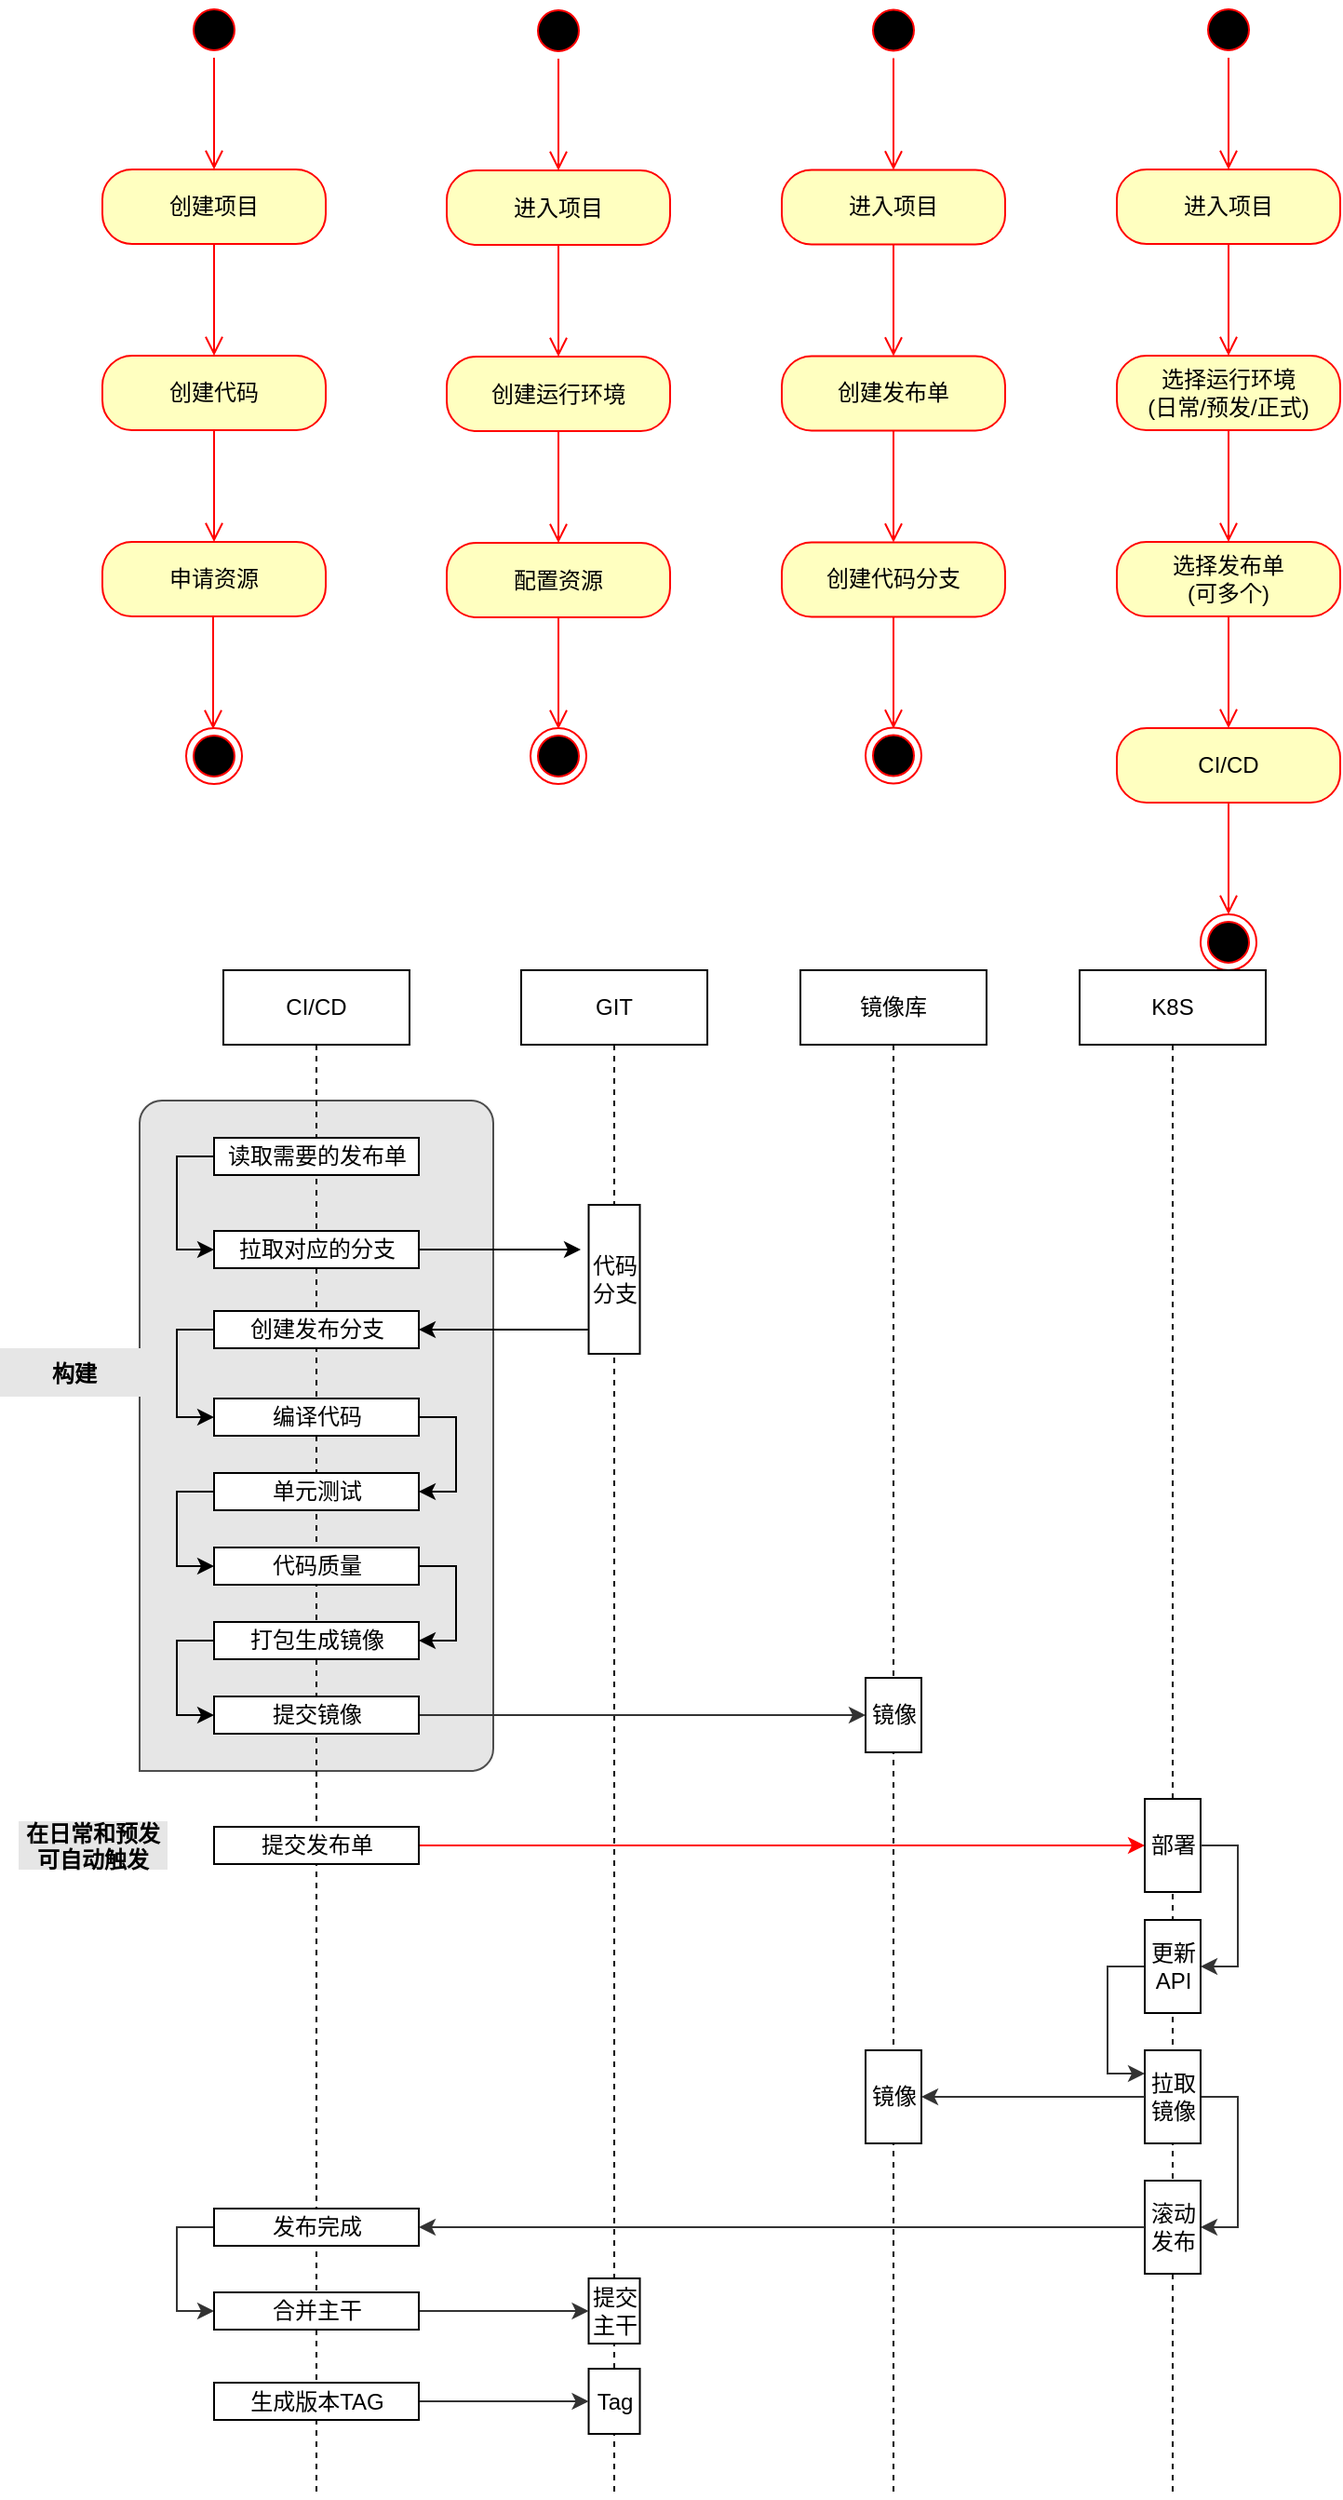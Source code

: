 <mxfile version="12.8.5" type="github">
  <diagram id="lcznnpOXp_Ttz94rvxGr" name="第 1 页">
    <mxGraphModel dx="1186" dy="614" grid="1" gridSize="10" guides="1" tooltips="1" connect="1" arrows="1" fold="1" page="1" pageScale="1" pageWidth="827" pageHeight="1169" math="0" shadow="0">
      <root>
        <mxCell id="0" />
        <mxCell id="1" parent="0" />
        <mxCell id="FH6hujt-m_msskHk3Pih-68" value="" style="verticalLabelPosition=bottom;verticalAlign=top;html=1;shape=mxgraph.basic.three_corner_round_rect;dx=6;strokeColor=#4D4D4D;fillColor=#E6E6E6;" vertex="1" parent="1">
          <mxGeometry x="75" y="770" width="190" height="360" as="geometry" />
        </mxCell>
        <mxCell id="FH6hujt-m_msskHk3Pih-1" value="" style="ellipse;html=1;shape=startState;fillColor=#000000;strokeColor=#ff0000;" vertex="1" parent="1">
          <mxGeometry x="100" y="180" width="30" height="30" as="geometry" />
        </mxCell>
        <mxCell id="FH6hujt-m_msskHk3Pih-2" value="" style="edgeStyle=orthogonalEdgeStyle;html=1;verticalAlign=bottom;endArrow=open;endSize=8;strokeColor=#ff0000;" edge="1" source="FH6hujt-m_msskHk3Pih-1" parent="1">
          <mxGeometry relative="1" as="geometry">
            <mxPoint x="115" y="270" as="targetPoint" />
          </mxGeometry>
        </mxCell>
        <mxCell id="FH6hujt-m_msskHk3Pih-3" value="创建项目" style="rounded=1;whiteSpace=wrap;html=1;arcSize=40;fontColor=#000000;fillColor=#ffffc0;strokeColor=#ff0000;" vertex="1" parent="1">
          <mxGeometry x="55" y="270" width="120" height="40" as="geometry" />
        </mxCell>
        <mxCell id="FH6hujt-m_msskHk3Pih-4" value="" style="edgeStyle=orthogonalEdgeStyle;html=1;verticalAlign=bottom;endArrow=open;endSize=8;strokeColor=#ff0000;" edge="1" source="FH6hujt-m_msskHk3Pih-3" parent="1">
          <mxGeometry relative="1" as="geometry">
            <mxPoint x="115" y="370" as="targetPoint" />
          </mxGeometry>
        </mxCell>
        <mxCell id="FH6hujt-m_msskHk3Pih-5" value="创建代码" style="rounded=1;whiteSpace=wrap;html=1;arcSize=40;fontColor=#000000;fillColor=#ffffc0;strokeColor=#ff0000;" vertex="1" parent="1">
          <mxGeometry x="55" y="370" width="120" height="40" as="geometry" />
        </mxCell>
        <mxCell id="FH6hujt-m_msskHk3Pih-6" value="" style="edgeStyle=orthogonalEdgeStyle;html=1;verticalAlign=bottom;endArrow=open;endSize=8;strokeColor=#ff0000;entryX=0.5;entryY=0;entryDx=0;entryDy=0;" edge="1" source="FH6hujt-m_msskHk3Pih-5" parent="1" target="FH6hujt-m_msskHk3Pih-40">
          <mxGeometry relative="1" as="geometry">
            <mxPoint x="120" y="470" as="targetPoint" />
          </mxGeometry>
        </mxCell>
        <mxCell id="FH6hujt-m_msskHk3Pih-7" value="" style="ellipse;html=1;shape=endState;fillColor=#000000;strokeColor=#ff0000;" vertex="1" parent="1">
          <mxGeometry x="100" y="570" width="30" height="30" as="geometry" />
        </mxCell>
        <mxCell id="FH6hujt-m_msskHk3Pih-8" value="" style="ellipse;html=1;shape=startState;fillColor=#000000;strokeColor=#ff0000;" vertex="1" parent="1">
          <mxGeometry x="465" y="180.25" width="30" height="30" as="geometry" />
        </mxCell>
        <mxCell id="FH6hujt-m_msskHk3Pih-9" value="" style="edgeStyle=orthogonalEdgeStyle;html=1;verticalAlign=bottom;endArrow=open;endSize=8;strokeColor=#ff0000;" edge="1" parent="1" source="FH6hujt-m_msskHk3Pih-8">
          <mxGeometry relative="1" as="geometry">
            <mxPoint x="480" y="270.25" as="targetPoint" />
          </mxGeometry>
        </mxCell>
        <mxCell id="FH6hujt-m_msskHk3Pih-10" value="进入项目" style="rounded=1;whiteSpace=wrap;html=1;arcSize=40;fontColor=#000000;fillColor=#ffffc0;strokeColor=#ff0000;" vertex="1" parent="1">
          <mxGeometry x="420" y="270.25" width="120" height="40" as="geometry" />
        </mxCell>
        <mxCell id="FH6hujt-m_msskHk3Pih-11" value="" style="edgeStyle=orthogonalEdgeStyle;html=1;verticalAlign=bottom;endArrow=open;endSize=8;strokeColor=#ff0000;" edge="1" parent="1" source="FH6hujt-m_msskHk3Pih-10">
          <mxGeometry relative="1" as="geometry">
            <mxPoint x="480" y="370.25" as="targetPoint" />
          </mxGeometry>
        </mxCell>
        <mxCell id="FH6hujt-m_msskHk3Pih-12" value="创建发布单" style="rounded=1;whiteSpace=wrap;html=1;arcSize=40;fontColor=#000000;fillColor=#ffffc0;strokeColor=#ff0000;" vertex="1" parent="1">
          <mxGeometry x="420" y="370.25" width="120" height="40" as="geometry" />
        </mxCell>
        <mxCell id="FH6hujt-m_msskHk3Pih-13" value="" style="edgeStyle=orthogonalEdgeStyle;html=1;verticalAlign=bottom;endArrow=open;endSize=8;strokeColor=#ff0000;entryX=0.5;entryY=0;entryDx=0;entryDy=0;" edge="1" parent="1" source="FH6hujt-m_msskHk3Pih-12">
          <mxGeometry relative="1" as="geometry">
            <mxPoint x="480" y="470.25" as="targetPoint" />
          </mxGeometry>
        </mxCell>
        <mxCell id="FH6hujt-m_msskHk3Pih-16" value="创建代码分支" style="rounded=1;whiteSpace=wrap;html=1;arcSize=40;fontColor=#000000;fillColor=#ffffc0;strokeColor=#ff0000;" vertex="1" parent="1">
          <mxGeometry x="420" y="470.25" width="120" height="40" as="geometry" />
        </mxCell>
        <mxCell id="FH6hujt-m_msskHk3Pih-17" value="" style="edgeStyle=orthogonalEdgeStyle;html=1;verticalAlign=bottom;endArrow=open;endSize=8;strokeColor=#ff0000;" edge="1" source="FH6hujt-m_msskHk3Pih-16" parent="1">
          <mxGeometry relative="1" as="geometry">
            <mxPoint x="480" y="570.25" as="targetPoint" />
          </mxGeometry>
        </mxCell>
        <mxCell id="FH6hujt-m_msskHk3Pih-18" value="" style="ellipse;html=1;shape=endState;fillColor=#000000;strokeColor=#ff0000;" vertex="1" parent="1">
          <mxGeometry x="465" y="569.75" width="30" height="30" as="geometry" />
        </mxCell>
        <mxCell id="FH6hujt-m_msskHk3Pih-19" value="" style="ellipse;html=1;shape=startState;fillColor=#000000;strokeColor=#ff0000;" vertex="1" parent="1">
          <mxGeometry x="285" y="180.5" width="30" height="30" as="geometry" />
        </mxCell>
        <mxCell id="FH6hujt-m_msskHk3Pih-20" value="" style="edgeStyle=orthogonalEdgeStyle;html=1;verticalAlign=bottom;endArrow=open;endSize=8;strokeColor=#ff0000;" edge="1" parent="1" source="FH6hujt-m_msskHk3Pih-19">
          <mxGeometry relative="1" as="geometry">
            <mxPoint x="300" y="270.5" as="targetPoint" />
          </mxGeometry>
        </mxCell>
        <mxCell id="FH6hujt-m_msskHk3Pih-21" value="进入项目" style="rounded=1;whiteSpace=wrap;html=1;arcSize=40;fontColor=#000000;fillColor=#ffffc0;strokeColor=#ff0000;" vertex="1" parent="1">
          <mxGeometry x="240" y="270.5" width="120" height="40" as="geometry" />
        </mxCell>
        <mxCell id="FH6hujt-m_msskHk3Pih-22" value="" style="edgeStyle=orthogonalEdgeStyle;html=1;verticalAlign=bottom;endArrow=open;endSize=8;strokeColor=#ff0000;" edge="1" parent="1" source="FH6hujt-m_msskHk3Pih-21">
          <mxGeometry relative="1" as="geometry">
            <mxPoint x="300" y="370.5" as="targetPoint" />
          </mxGeometry>
        </mxCell>
        <mxCell id="FH6hujt-m_msskHk3Pih-23" value="创建运行环境" style="rounded=1;whiteSpace=wrap;html=1;arcSize=40;fontColor=#000000;fillColor=#ffffc0;strokeColor=#ff0000;" vertex="1" parent="1">
          <mxGeometry x="240" y="370.5" width="120" height="40" as="geometry" />
        </mxCell>
        <mxCell id="FH6hujt-m_msskHk3Pih-24" value="" style="edgeStyle=orthogonalEdgeStyle;html=1;verticalAlign=bottom;endArrow=open;endSize=8;strokeColor=#ff0000;entryX=0.5;entryY=0;entryDx=0;entryDy=0;" edge="1" parent="1" source="FH6hujt-m_msskHk3Pih-23">
          <mxGeometry relative="1" as="geometry">
            <mxPoint x="300" y="470.5" as="targetPoint" />
          </mxGeometry>
        </mxCell>
        <mxCell id="FH6hujt-m_msskHk3Pih-25" value="配置资源" style="rounded=1;whiteSpace=wrap;html=1;arcSize=40;fontColor=#000000;fillColor=#ffffc0;strokeColor=#ff0000;" vertex="1" parent="1">
          <mxGeometry x="240" y="470.5" width="120" height="40" as="geometry" />
        </mxCell>
        <mxCell id="FH6hujt-m_msskHk3Pih-26" value="" style="edgeStyle=orthogonalEdgeStyle;html=1;verticalAlign=bottom;endArrow=open;endSize=8;strokeColor=#ff0000;" edge="1" parent="1" source="FH6hujt-m_msskHk3Pih-25">
          <mxGeometry relative="1" as="geometry">
            <mxPoint x="300" y="570.5" as="targetPoint" />
          </mxGeometry>
        </mxCell>
        <mxCell id="FH6hujt-m_msskHk3Pih-27" value="" style="ellipse;html=1;shape=endState;fillColor=#000000;strokeColor=#ff0000;" vertex="1" parent="1">
          <mxGeometry x="285" y="570" width="30" height="30" as="geometry" />
        </mxCell>
        <mxCell id="FH6hujt-m_msskHk3Pih-28" value="" style="ellipse;html=1;shape=startState;fillColor=#000000;strokeColor=#ff0000;" vertex="1" parent="1">
          <mxGeometry x="645" y="180" width="30" height="30" as="geometry" />
        </mxCell>
        <mxCell id="FH6hujt-m_msskHk3Pih-29" value="" style="edgeStyle=orthogonalEdgeStyle;html=1;verticalAlign=bottom;endArrow=open;endSize=8;strokeColor=#ff0000;" edge="1" parent="1" source="FH6hujt-m_msskHk3Pih-28">
          <mxGeometry relative="1" as="geometry">
            <mxPoint x="660" y="270" as="targetPoint" />
          </mxGeometry>
        </mxCell>
        <mxCell id="FH6hujt-m_msskHk3Pih-30" value="进入项目" style="rounded=1;whiteSpace=wrap;html=1;arcSize=40;fontColor=#000000;fillColor=#ffffc0;strokeColor=#ff0000;" vertex="1" parent="1">
          <mxGeometry x="600" y="270" width="120" height="40" as="geometry" />
        </mxCell>
        <mxCell id="FH6hujt-m_msskHk3Pih-31" value="" style="edgeStyle=orthogonalEdgeStyle;html=1;verticalAlign=bottom;endArrow=open;endSize=8;strokeColor=#ff0000;" edge="1" parent="1" source="FH6hujt-m_msskHk3Pih-30">
          <mxGeometry relative="1" as="geometry">
            <mxPoint x="660" y="370" as="targetPoint" />
          </mxGeometry>
        </mxCell>
        <mxCell id="FH6hujt-m_msskHk3Pih-32" value="选择运行环境&lt;br&gt;(日常/预发/正式)" style="rounded=1;whiteSpace=wrap;html=1;arcSize=40;fontColor=#000000;fillColor=#ffffc0;strokeColor=#ff0000;" vertex="1" parent="1">
          <mxGeometry x="600" y="370" width="120" height="40" as="geometry" />
        </mxCell>
        <mxCell id="FH6hujt-m_msskHk3Pih-33" value="" style="edgeStyle=orthogonalEdgeStyle;html=1;verticalAlign=bottom;endArrow=open;endSize=8;strokeColor=#ff0000;entryX=0.5;entryY=0;entryDx=0;entryDy=0;" edge="1" parent="1" source="FH6hujt-m_msskHk3Pih-32">
          <mxGeometry relative="1" as="geometry">
            <mxPoint x="660" y="470" as="targetPoint" />
          </mxGeometry>
        </mxCell>
        <mxCell id="FH6hujt-m_msskHk3Pih-34" value="选择发布单&lt;br&gt;(可多个)" style="rounded=1;whiteSpace=wrap;html=1;arcSize=40;fontColor=#000000;fillColor=#ffffc0;strokeColor=#ff0000;" vertex="1" parent="1">
          <mxGeometry x="600" y="470" width="120" height="40" as="geometry" />
        </mxCell>
        <mxCell id="FH6hujt-m_msskHk3Pih-35" value="" style="edgeStyle=orthogonalEdgeStyle;html=1;verticalAlign=bottom;endArrow=open;endSize=8;strokeColor=#ff0000;" edge="1" parent="1" source="FH6hujt-m_msskHk3Pih-34">
          <mxGeometry relative="1" as="geometry">
            <mxPoint x="660" y="570" as="targetPoint" />
          </mxGeometry>
        </mxCell>
        <mxCell id="FH6hujt-m_msskHk3Pih-36" value="" style="ellipse;html=1;shape=endState;fillColor=#000000;strokeColor=#ff0000;" vertex="1" parent="1">
          <mxGeometry x="645" y="670" width="30" height="30" as="geometry" />
        </mxCell>
        <mxCell id="FH6hujt-m_msskHk3Pih-37" value="CI/CD" style="rounded=1;whiteSpace=wrap;html=1;arcSize=40;fontColor=#000000;fillColor=#ffffc0;strokeColor=#ff0000;" vertex="1" parent="1">
          <mxGeometry x="600" y="570" width="120" height="40" as="geometry" />
        </mxCell>
        <mxCell id="FH6hujt-m_msskHk3Pih-38" value="" style="edgeStyle=orthogonalEdgeStyle;html=1;verticalAlign=bottom;endArrow=open;endSize=8;strokeColor=#ff0000;" edge="1" source="FH6hujt-m_msskHk3Pih-37" parent="1">
          <mxGeometry relative="1" as="geometry">
            <mxPoint x="660" y="670" as="targetPoint" />
          </mxGeometry>
        </mxCell>
        <mxCell id="FH6hujt-m_msskHk3Pih-40" value="申请资源" style="rounded=1;whiteSpace=wrap;html=1;arcSize=40;fontColor=#000000;fillColor=#ffffc0;strokeColor=#ff0000;" vertex="1" parent="1">
          <mxGeometry x="55" y="470" width="120" height="40" as="geometry" />
        </mxCell>
        <mxCell id="FH6hujt-m_msskHk3Pih-42" value="" style="edgeStyle=orthogonalEdgeStyle;html=1;verticalAlign=bottom;endArrow=open;endSize=8;strokeColor=#ff0000;" edge="1" parent="1">
          <mxGeometry relative="1" as="geometry">
            <mxPoint x="114.5" y="570.5" as="targetPoint" />
            <mxPoint x="114.5" y="510.5" as="sourcePoint" />
          </mxGeometry>
        </mxCell>
        <mxCell id="FH6hujt-m_msskHk3Pih-43" value="CI/CD" style="shape=umlLifeline;perimeter=lifelinePerimeter;whiteSpace=wrap;html=1;container=1;collapsible=0;recursiveResize=0;outlineConnect=0;" vertex="1" parent="1">
          <mxGeometry x="120" y="700" width="100" height="820" as="geometry" />
        </mxCell>
        <mxCell id="FH6hujt-m_msskHk3Pih-44" value="GIT" style="shape=umlLifeline;perimeter=lifelinePerimeter;whiteSpace=wrap;html=1;container=1;collapsible=0;recursiveResize=0;outlineConnect=0;" vertex="1" parent="1">
          <mxGeometry x="280" y="700" width="100" height="820" as="geometry" />
        </mxCell>
        <mxCell id="FH6hujt-m_msskHk3Pih-51" value="代码&lt;br&gt;分支" style="html=1;" vertex="1" parent="FH6hujt-m_msskHk3Pih-44">
          <mxGeometry x="36.25" y="126" width="27.5" height="80" as="geometry" />
        </mxCell>
        <mxCell id="FH6hujt-m_msskHk3Pih-93" value="提交&lt;br&gt;主干" style="html=1;" vertex="1" parent="FH6hujt-m_msskHk3Pih-44">
          <mxGeometry x="36.25" y="702.5" width="27.5" height="35" as="geometry" />
        </mxCell>
        <mxCell id="FH6hujt-m_msskHk3Pih-97" value="Tag" style="html=1;" vertex="1" parent="FH6hujt-m_msskHk3Pih-44">
          <mxGeometry x="36.25" y="751" width="27.5" height="35" as="geometry" />
        </mxCell>
        <mxCell id="FH6hujt-m_msskHk3Pih-50" value="" style="edgeStyle=orthogonalEdgeStyle;rounded=0;orthogonalLoop=1;jettySize=auto;html=1;entryX=0;entryY=0.5;entryDx=0;entryDy=0;exitX=0;exitY=0.5;exitDx=0;exitDy=0;" edge="1" parent="1" source="FH6hujt-m_msskHk3Pih-45" target="FH6hujt-m_msskHk3Pih-46">
          <mxGeometry relative="1" as="geometry">
            <mxPoint x="35" y="800" as="targetPoint" />
          </mxGeometry>
        </mxCell>
        <mxCell id="FH6hujt-m_msskHk3Pih-45" value="读取需要的发布单" style="html=1;" vertex="1" parent="1">
          <mxGeometry x="115" y="790" width="110" height="20" as="geometry" />
        </mxCell>
        <mxCell id="FH6hujt-m_msskHk3Pih-47" value="" style="edgeStyle=orthogonalEdgeStyle;rounded=0;orthogonalLoop=1;jettySize=auto;html=1;" edge="1" parent="1" source="FH6hujt-m_msskHk3Pih-46">
          <mxGeometry relative="1" as="geometry">
            <mxPoint x="312" y="850" as="targetPoint" />
          </mxGeometry>
        </mxCell>
        <mxCell id="FH6hujt-m_msskHk3Pih-46" value="拉取对应的分支" style="html=1;" vertex="1" parent="1">
          <mxGeometry x="115" y="840" width="110" height="20" as="geometry" />
        </mxCell>
        <mxCell id="FH6hujt-m_msskHk3Pih-56" value="" style="edgeStyle=orthogonalEdgeStyle;rounded=0;orthogonalLoop=1;jettySize=auto;html=1;entryX=0;entryY=0.5;entryDx=0;entryDy=0;exitX=0;exitY=0.5;exitDx=0;exitDy=0;" edge="1" parent="1" source="FH6hujt-m_msskHk3Pih-48" target="FH6hujt-m_msskHk3Pih-54">
          <mxGeometry relative="1" as="geometry">
            <mxPoint x="35" y="893" as="targetPoint" />
          </mxGeometry>
        </mxCell>
        <mxCell id="FH6hujt-m_msskHk3Pih-48" value="创建发布分支" style="html=1;" vertex="1" parent="1">
          <mxGeometry x="115" y="883" width="110" height="20" as="geometry" />
        </mxCell>
        <mxCell id="FH6hujt-m_msskHk3Pih-53" value="" style="edgeStyle=orthogonalEdgeStyle;rounded=0;orthogonalLoop=1;jettySize=auto;html=1;entryX=1;entryY=0.5;entryDx=0;entryDy=0;exitX=-0.014;exitY=0.838;exitDx=0;exitDy=0;exitPerimeter=0;" edge="1" parent="1" source="FH6hujt-m_msskHk3Pih-51" target="FH6hujt-m_msskHk3Pih-48">
          <mxGeometry relative="1" as="geometry">
            <mxPoint x="235" y="860" as="sourcePoint" />
            <mxPoint x="322" y="860" as="targetPoint" />
          </mxGeometry>
        </mxCell>
        <mxCell id="FH6hujt-m_msskHk3Pih-54" value="编译代码" style="html=1;" vertex="1" parent="1">
          <mxGeometry x="115" y="930" width="110" height="20" as="geometry" />
        </mxCell>
        <mxCell id="FH6hujt-m_msskHk3Pih-57" value="单元测试" style="html=1;" vertex="1" parent="1">
          <mxGeometry x="115" y="970" width="110" height="20" as="geometry" />
        </mxCell>
        <mxCell id="FH6hujt-m_msskHk3Pih-58" value="代码质量" style="html=1;" vertex="1" parent="1">
          <mxGeometry x="115" y="1010" width="110" height="20" as="geometry" />
        </mxCell>
        <mxCell id="FH6hujt-m_msskHk3Pih-59" value="打包生成镜像" style="html=1;" vertex="1" parent="1">
          <mxGeometry x="115" y="1050" width="110" height="20" as="geometry" />
        </mxCell>
        <mxCell id="FH6hujt-m_msskHk3Pih-67" value="" style="edgeStyle=orthogonalEdgeStyle;rounded=0;orthogonalLoop=1;jettySize=auto;html=1;strokeColor=#333333;entryX=0;entryY=0.5;entryDx=0;entryDy=0;" edge="1" parent="1" source="FH6hujt-m_msskHk3Pih-60" target="FH6hujt-m_msskHk3Pih-66">
          <mxGeometry relative="1" as="geometry" />
        </mxCell>
        <mxCell id="FH6hujt-m_msskHk3Pih-60" value="提交镜像" style="html=1;" vertex="1" parent="1">
          <mxGeometry x="115" y="1090" width="110" height="20" as="geometry" />
        </mxCell>
        <mxCell id="FH6hujt-m_msskHk3Pih-61" value="" style="edgeStyle=orthogonalEdgeStyle;rounded=0;orthogonalLoop=1;jettySize=auto;html=1;entryX=1;entryY=0.5;entryDx=0;entryDy=0;exitX=1;exitY=0.5;exitDx=0;exitDy=0;" edge="1" parent="1" source="FH6hujt-m_msskHk3Pih-54" target="FH6hujt-m_msskHk3Pih-57">
          <mxGeometry relative="1" as="geometry">
            <mxPoint x="125" y="903" as="sourcePoint" />
            <mxPoint x="125" y="950" as="targetPoint" />
          </mxGeometry>
        </mxCell>
        <mxCell id="FH6hujt-m_msskHk3Pih-62" value="" style="edgeStyle=orthogonalEdgeStyle;rounded=0;orthogonalLoop=1;jettySize=auto;html=1;entryX=0;entryY=0.5;entryDx=0;entryDy=0;exitX=0;exitY=0.5;exitDx=0;exitDy=0;" edge="1" parent="1" source="FH6hujt-m_msskHk3Pih-57" target="FH6hujt-m_msskHk3Pih-58">
          <mxGeometry relative="1" as="geometry">
            <mxPoint x="235" y="950" as="sourcePoint" />
            <mxPoint x="235" y="990" as="targetPoint" />
          </mxGeometry>
        </mxCell>
        <mxCell id="FH6hujt-m_msskHk3Pih-63" value="" style="edgeStyle=orthogonalEdgeStyle;rounded=0;orthogonalLoop=1;jettySize=auto;html=1;entryX=1;entryY=0.5;entryDx=0;entryDy=0;exitX=1;exitY=0.5;exitDx=0;exitDy=0;" edge="1" parent="1" source="FH6hujt-m_msskHk3Pih-58" target="FH6hujt-m_msskHk3Pih-59">
          <mxGeometry relative="1" as="geometry">
            <mxPoint x="235" y="950" as="sourcePoint" />
            <mxPoint x="235" y="990" as="targetPoint" />
          </mxGeometry>
        </mxCell>
        <mxCell id="FH6hujt-m_msskHk3Pih-64" value="" style="edgeStyle=orthogonalEdgeStyle;rounded=0;orthogonalLoop=1;jettySize=auto;html=1;entryX=0;entryY=0.5;entryDx=0;entryDy=0;exitX=0;exitY=0.5;exitDx=0;exitDy=0;" edge="1" parent="1" source="FH6hujt-m_msskHk3Pih-59" target="FH6hujt-m_msskHk3Pih-60">
          <mxGeometry relative="1" as="geometry">
            <mxPoint x="245" y="960" as="sourcePoint" />
            <mxPoint x="245" y="1000" as="targetPoint" />
          </mxGeometry>
        </mxCell>
        <mxCell id="FH6hujt-m_msskHk3Pih-65" value="镜像库" style="shape=umlLifeline;perimeter=lifelinePerimeter;whiteSpace=wrap;html=1;container=1;collapsible=0;recursiveResize=0;outlineConnect=0;" vertex="1" parent="1">
          <mxGeometry x="430" y="700" width="100" height="820" as="geometry" />
        </mxCell>
        <mxCell id="FH6hujt-m_msskHk3Pih-66" value="镜像" style="html=1;" vertex="1" parent="FH6hujt-m_msskHk3Pih-65">
          <mxGeometry x="35" y="380" width="30" height="40" as="geometry" />
        </mxCell>
        <mxCell id="FH6hujt-m_msskHk3Pih-72" value="" style="edgeStyle=orthogonalEdgeStyle;rounded=0;orthogonalLoop=1;jettySize=auto;html=1;strokeColor=#FF0000;entryX=0;entryY=0.5;entryDx=0;entryDy=0;" edge="1" parent="1" source="FH6hujt-m_msskHk3Pih-69" target="FH6hujt-m_msskHk3Pih-71">
          <mxGeometry relative="1" as="geometry" />
        </mxCell>
        <mxCell id="FH6hujt-m_msskHk3Pih-69" value="提交发布单" style="html=1;" vertex="1" parent="1">
          <mxGeometry x="115" y="1160" width="110" height="20" as="geometry" />
        </mxCell>
        <mxCell id="FH6hujt-m_msskHk3Pih-70" value="K8S" style="shape=umlLifeline;perimeter=lifelinePerimeter;whiteSpace=wrap;html=1;container=1;collapsible=0;recursiveResize=0;outlineConnect=0;" vertex="1" parent="1">
          <mxGeometry x="580" y="700" width="100" height="820" as="geometry" />
        </mxCell>
        <mxCell id="FH6hujt-m_msskHk3Pih-71" value="部署" style="html=1;" vertex="1" parent="FH6hujt-m_msskHk3Pih-70">
          <mxGeometry x="35" y="445" width="30" height="50" as="geometry" />
        </mxCell>
        <mxCell id="FH6hujt-m_msskHk3Pih-86" value="" style="edgeStyle=orthogonalEdgeStyle;rounded=0;orthogonalLoop=1;jettySize=auto;html=1;strokeColor=#333333;entryX=1;entryY=0.5;entryDx=0;entryDy=0;exitX=1;exitY=0.5;exitDx=0;exitDy=0;" edge="1" parent="FH6hujt-m_msskHk3Pih-70" source="FH6hujt-m_msskHk3Pih-78" target="FH6hujt-m_msskHk3Pih-84">
          <mxGeometry relative="1" as="geometry">
            <mxPoint x="145" y="605" as="targetPoint" />
          </mxGeometry>
        </mxCell>
        <mxCell id="FH6hujt-m_msskHk3Pih-78" value="拉取&lt;br&gt;镜像" style="html=1;" vertex="1" parent="FH6hujt-m_msskHk3Pih-70">
          <mxGeometry x="35" y="580" width="30" height="50" as="geometry" />
        </mxCell>
        <mxCell id="FH6hujt-m_msskHk3Pih-84" value="滚动&lt;br&gt;发布" style="html=1;" vertex="1" parent="FH6hujt-m_msskHk3Pih-70">
          <mxGeometry x="35" y="650" width="30" height="50" as="geometry" />
        </mxCell>
        <mxCell id="FH6hujt-m_msskHk3Pih-74" value="构建" style="text;align=center;fontStyle=1;verticalAlign=middle;spacingLeft=3;spacingRight=3;strokeColor=none;rotatable=0;points=[[0,0.5],[1,0.5]];portConstraint=eastwest;fillColor=#E6E6E6;" vertex="1" parent="1">
          <mxGeometry y="903" width="80" height="26" as="geometry" />
        </mxCell>
        <mxCell id="FH6hujt-m_msskHk3Pih-83" value="" style="edgeStyle=orthogonalEdgeStyle;rounded=0;orthogonalLoop=1;jettySize=auto;html=1;strokeColor=#333333;entryX=0;entryY=0.25;entryDx=0;entryDy=0;exitX=0;exitY=0.5;exitDx=0;exitDy=0;" edge="1" parent="1" source="FH6hujt-m_msskHk3Pih-75" target="FH6hujt-m_msskHk3Pih-78">
          <mxGeometry relative="1" as="geometry">
            <mxPoint x="535" y="1235" as="targetPoint" />
          </mxGeometry>
        </mxCell>
        <mxCell id="FH6hujt-m_msskHk3Pih-75" value="更新&lt;br&gt;API" style="html=1;" vertex="1" parent="1">
          <mxGeometry x="615" y="1210" width="30" height="50" as="geometry" />
        </mxCell>
        <mxCell id="FH6hujt-m_msskHk3Pih-77" value="" style="edgeStyle=orthogonalEdgeStyle;rounded=0;orthogonalLoop=1;jettySize=auto;html=1;strokeColor=#333333;entryX=1;entryY=0.5;entryDx=0;entryDy=0;exitX=1;exitY=0.5;exitDx=0;exitDy=0;" edge="1" parent="1" source="FH6hujt-m_msskHk3Pih-71" target="FH6hujt-m_msskHk3Pih-75">
          <mxGeometry relative="1" as="geometry">
            <mxPoint x="725" y="1170" as="targetPoint" />
          </mxGeometry>
        </mxCell>
        <mxCell id="FH6hujt-m_msskHk3Pih-79" value="镜像" style="html=1;" vertex="1" parent="1">
          <mxGeometry x="465" y="1280" width="30" height="50" as="geometry" />
        </mxCell>
        <mxCell id="FH6hujt-m_msskHk3Pih-81" value="" style="edgeStyle=orthogonalEdgeStyle;rounded=0;orthogonalLoop=1;jettySize=auto;html=1;strokeColor=#333333;entryX=1;entryY=0.5;entryDx=0;entryDy=0;" edge="1" parent="1" source="FH6hujt-m_msskHk3Pih-78" target="FH6hujt-m_msskHk3Pih-79">
          <mxGeometry relative="1" as="geometry">
            <mxPoint x="535" y="1305" as="targetPoint" />
          </mxGeometry>
        </mxCell>
        <mxCell id="FH6hujt-m_msskHk3Pih-92" value="" style="edgeStyle=orthogonalEdgeStyle;rounded=0;orthogonalLoop=1;jettySize=auto;html=1;strokeColor=#333333;entryX=0;entryY=0.5;entryDx=0;entryDy=0;exitX=0;exitY=0.5;exitDx=0;exitDy=0;" edge="1" parent="1" source="FH6hujt-m_msskHk3Pih-87" target="FH6hujt-m_msskHk3Pih-90">
          <mxGeometry relative="1" as="geometry">
            <mxPoint x="30" y="1375" as="targetPoint" />
          </mxGeometry>
        </mxCell>
        <mxCell id="FH6hujt-m_msskHk3Pih-87" value="发布完成" style="html=1;" vertex="1" parent="1">
          <mxGeometry x="115" y="1365" width="110" height="20" as="geometry" />
        </mxCell>
        <mxCell id="FH6hujt-m_msskHk3Pih-89" value="" style="edgeStyle=orthogonalEdgeStyle;rounded=0;orthogonalLoop=1;jettySize=auto;html=1;strokeColor=#333333;entryX=1;entryY=0.5;entryDx=0;entryDy=0;" edge="1" parent="1" source="FH6hujt-m_msskHk3Pih-84" target="FH6hujt-m_msskHk3Pih-87">
          <mxGeometry relative="1" as="geometry">
            <mxPoint x="535" y="1375" as="targetPoint" />
          </mxGeometry>
        </mxCell>
        <mxCell id="FH6hujt-m_msskHk3Pih-95" value="" style="edgeStyle=orthogonalEdgeStyle;rounded=0;orthogonalLoop=1;jettySize=auto;html=1;strokeColor=#333333;entryX=0;entryY=0.5;entryDx=0;entryDy=0;" edge="1" parent="1" source="FH6hujt-m_msskHk3Pih-90" target="FH6hujt-m_msskHk3Pih-93">
          <mxGeometry relative="1" as="geometry" />
        </mxCell>
        <mxCell id="FH6hujt-m_msskHk3Pih-90" value="合并主干" style="html=1;" vertex="1" parent="1">
          <mxGeometry x="115" y="1410" width="110" height="20" as="geometry" />
        </mxCell>
        <mxCell id="FH6hujt-m_msskHk3Pih-98" value="" style="edgeStyle=orthogonalEdgeStyle;rounded=0;orthogonalLoop=1;jettySize=auto;html=1;strokeColor=#333333;entryX=0;entryY=0.5;entryDx=0;entryDy=0;" edge="1" parent="1" source="FH6hujt-m_msskHk3Pih-96" target="FH6hujt-m_msskHk3Pih-97">
          <mxGeometry relative="1" as="geometry" />
        </mxCell>
        <mxCell id="FH6hujt-m_msskHk3Pih-96" value="生成版本TAG" style="html=1;" vertex="1" parent="1">
          <mxGeometry x="115" y="1458.5" width="110" height="20" as="geometry" />
        </mxCell>
        <mxCell id="FH6hujt-m_msskHk3Pih-99" value="在日常和预发&#xa;可自动触发" style="text;align=center;fontStyle=1;verticalAlign=middle;spacingLeft=3;spacingRight=3;strokeColor=none;rotatable=0;points=[[0,0.5],[1,0.5]];portConstraint=eastwest;fillColor=#E6E6E6;" vertex="1" parent="1">
          <mxGeometry x="10" y="1157" width="80" height="26" as="geometry" />
        </mxCell>
      </root>
    </mxGraphModel>
  </diagram>
</mxfile>
